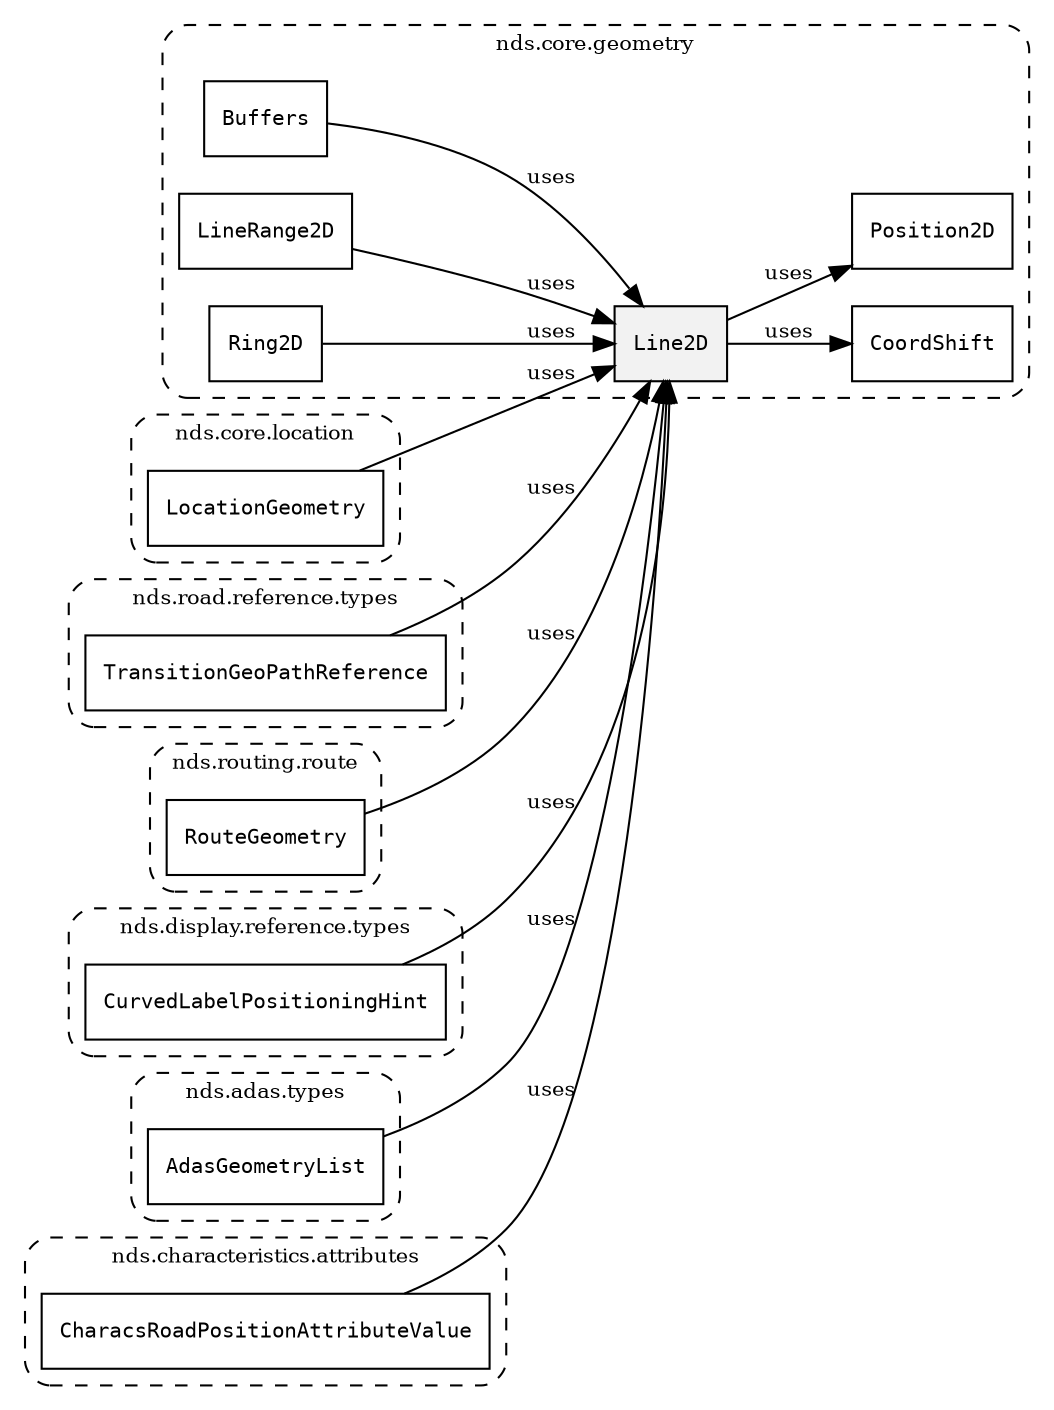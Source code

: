 /**
 * This dot file creates symbol collaboration diagram for Line2D.
 */
digraph ZSERIO
{
    node [shape=box, fontsize=10];
    rankdir="LR";
    fontsize=10;
    tooltip="Line2D collaboration diagram";

    subgraph "cluster_nds.core.geometry"
    {
        style="dashed, rounded";
        label="nds.core.geometry";
        tooltip="Package nds.core.geometry";
        href="../../../content/packages/nds.core.geometry.html#Package-nds-core-geometry";
        target="_parent";

        "Line2D" [style="filled", fillcolor="#0000000D", target="_parent", label=<<font face="monospace"><table align="center" border="0" cellspacing="0" cellpadding="0"><tr><td href="../../../content/packages/nds.core.geometry.html#Structure-Line2D" title="Structure defined in nds.core.geometry">Line2D</td></tr></table></font>>];
        "CoordShift" [target="_parent", label=<<font face="monospace"><table align="center" border="0" cellspacing="0" cellpadding="0"><tr><td href="../../../content/packages/nds.core.geometry.html#Subtype-CoordShift" title="Subtype defined in nds.core.geometry">CoordShift</td></tr></table></font>>];
        "Position2D" [target="_parent", label=<<font face="monospace"><table align="center" border="0" cellspacing="0" cellpadding="0"><tr><td href="../../../content/packages/nds.core.geometry.html#Structure-Position2D" title="Structure defined in nds.core.geometry">Position2D</td></tr></table></font>>];
        "Buffers" [target="_parent", label=<<font face="monospace"><table align="center" border="0" cellspacing="0" cellpadding="0"><tr><td href="../../../content/packages/nds.core.geometry.html#Choice-Buffers" title="Choice defined in nds.core.geometry">Buffers</td></tr></table></font>>];
        "LineRange2D" [target="_parent", label=<<font face="monospace"><table align="center" border="0" cellspacing="0" cellpadding="0"><tr><td href="../../../content/packages/nds.core.geometry.html#Structure-LineRange2D" title="Structure defined in nds.core.geometry">LineRange2D</td></tr></table></font>>];
        "Ring2D" [target="_parent", label=<<font face="monospace"><table align="center" border="0" cellspacing="0" cellpadding="0"><tr><td href="../../../content/packages/nds.core.geometry.html#Subtype-Ring2D" title="Subtype defined in nds.core.geometry">Ring2D</td></tr></table></font>>];
    }

    subgraph "cluster_nds.core.location"
    {
        style="dashed, rounded";
        label="nds.core.location";
        tooltip="Package nds.core.location";
        href="../../../content/packages/nds.core.location.html#Package-nds-core-location";
        target="_parent";

        "LocationGeometry" [target="_parent", label=<<font face="monospace"><table align="center" border="0" cellspacing="0" cellpadding="0"><tr><td href="../../../content/packages/nds.core.location.html#Structure-LocationGeometry" title="Structure defined in nds.core.location">LocationGeometry</td></tr></table></font>>];
    }

    subgraph "cluster_nds.road.reference.types"
    {
        style="dashed, rounded";
        label="nds.road.reference.types";
        tooltip="Package nds.road.reference.types";
        href="../../../content/packages/nds.road.reference.types.html#Package-nds-road-reference-types";
        target="_parent";

        "TransitionGeoPathReference" [target="_parent", label=<<font face="monospace"><table align="center" border="0" cellspacing="0" cellpadding="0"><tr><td href="../../../content/packages/nds.road.reference.types.html#Structure-TransitionGeoPathReference" title="Structure defined in nds.road.reference.types">TransitionGeoPathReference</td></tr></table></font>>];
    }

    subgraph "cluster_nds.routing.route"
    {
        style="dashed, rounded";
        label="nds.routing.route";
        tooltip="Package nds.routing.route";
        href="../../../content/packages/nds.routing.route.html#Package-nds-routing-route";
        target="_parent";

        "RouteGeometry" [target="_parent", label=<<font face="monospace"><table align="center" border="0" cellspacing="0" cellpadding="0"><tr><td href="../../../content/packages/nds.routing.route.html#Structure-RouteGeometry" title="Structure defined in nds.routing.route">RouteGeometry</td></tr></table></font>>];
    }

    subgraph "cluster_nds.display.reference.types"
    {
        style="dashed, rounded";
        label="nds.display.reference.types";
        tooltip="Package nds.display.reference.types";
        href="../../../content/packages/nds.display.reference.types.html#Package-nds-display-reference-types";
        target="_parent";

        "CurvedLabelPositioningHint" [target="_parent", label=<<font face="monospace"><table align="center" border="0" cellspacing="0" cellpadding="0"><tr><td href="../../../content/packages/nds.display.reference.types.html#Structure-CurvedLabelPositioningHint" title="Structure defined in nds.display.reference.types">CurvedLabelPositioningHint</td></tr></table></font>>];
    }

    subgraph "cluster_nds.adas.types"
    {
        style="dashed, rounded";
        label="nds.adas.types";
        tooltip="Package nds.adas.types";
        href="../../../content/packages/nds.adas.types.html#Package-nds-adas-types";
        target="_parent";

        "AdasGeometryList" [target="_parent", label=<<font face="monospace"><table align="center" border="0" cellspacing="0" cellpadding="0"><tr><td href="../../../content/packages/nds.adas.types.html#Structure-AdasGeometryList" title="Structure defined in nds.adas.types">AdasGeometryList</td></tr></table></font>>];
    }

    subgraph "cluster_nds.characteristics.attributes"
    {
        style="dashed, rounded";
        label="nds.characteristics.attributes";
        tooltip="Package nds.characteristics.attributes";
        href="../../../content/packages/nds.characteristics.attributes.html#Package-nds-characteristics-attributes";
        target="_parent";

        "CharacsRoadPositionAttributeValue" [target="_parent", label=<<font face="monospace"><table align="center" border="0" cellspacing="0" cellpadding="0"><tr><td href="../../../content/packages/nds.characteristics.attributes.html#Choice-CharacsRoadPositionAttributeValue" title="Choice defined in nds.characteristics.attributes">CharacsRoadPositionAttributeValue</td></tr></table></font>>];
    }

    "Line2D" -> "CoordShift" [label="uses", fontsize=10];
    "Line2D" -> "Position2D" [label="uses", fontsize=10];
    "Buffers" -> "Line2D" [label="uses", fontsize=10];
    "LineRange2D" -> "Line2D" [label="uses", fontsize=10];
    "Ring2D" -> "Line2D" [label="uses", fontsize=10];
    "LocationGeometry" -> "Line2D" [label="uses", fontsize=10];
    "TransitionGeoPathReference" -> "Line2D" [label="uses", fontsize=10];
    "RouteGeometry" -> "Line2D" [label="uses", fontsize=10];
    "CurvedLabelPositioningHint" -> "Line2D" [label="uses", fontsize=10];
    "AdasGeometryList" -> "Line2D" [label="uses", fontsize=10];
    "CharacsRoadPositionAttributeValue" -> "Line2D" [label="uses", fontsize=10];
}
